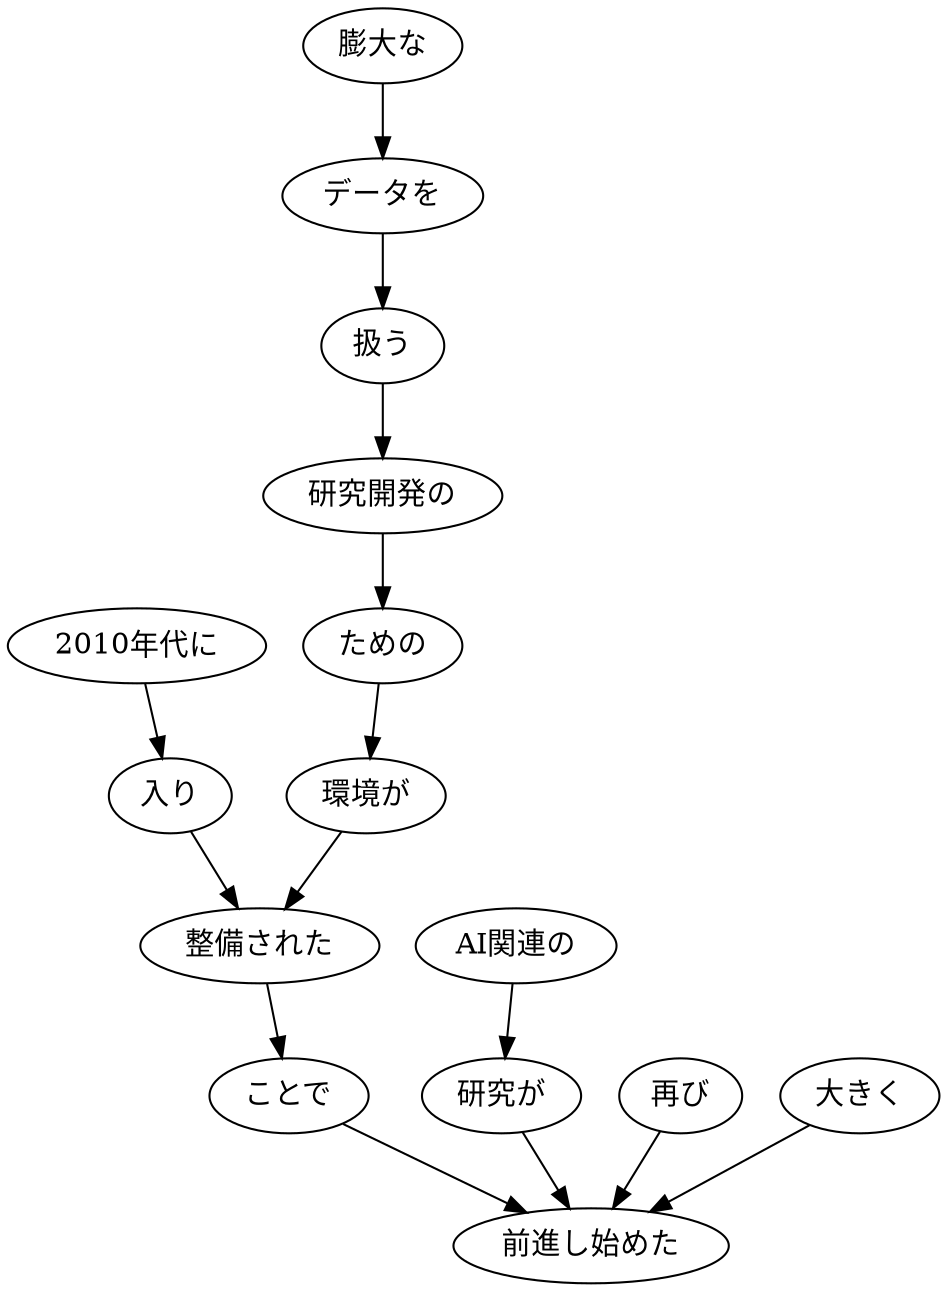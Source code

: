 // ans44
digraph {
	0 [label="2010年代に"]
	1 [label="入り"]
	0 -> 1
	1 [label="入り"]
	8 [label="整備された"]
	1 -> 8
	2 [label="膨大な"]
	3 [label="データを"]
	2 -> 3
	3 [label="データを"]
	4 [label="扱う"]
	3 -> 4
	4 [label="扱う"]
	5 [label="研究開発の"]
	4 -> 5
	5 [label="研究開発の"]
	6 [label="ための"]
	5 -> 6
	6 [label="ための"]
	7 [label="環境が"]
	6 -> 7
	7 [label="環境が"]
	8 [label="整備された"]
	7 -> 8
	8 [label="整備された"]
	9 [label="ことで"]
	8 -> 9
	9 [label="ことで"]
	14 [label="前進し始めた"]
	9 -> 14
	10 [label="AI関連の"]
	11 [label="研究が"]
	10 -> 11
	11 [label="研究が"]
	14 [label="前進し始めた"]
	11 -> 14
	12 [label="再び"]
	14 [label="前進し始めた"]
	12 -> 14
	13 [label="大きく"]
	14 [label="前進し始めた"]
	13 -> 14
}
